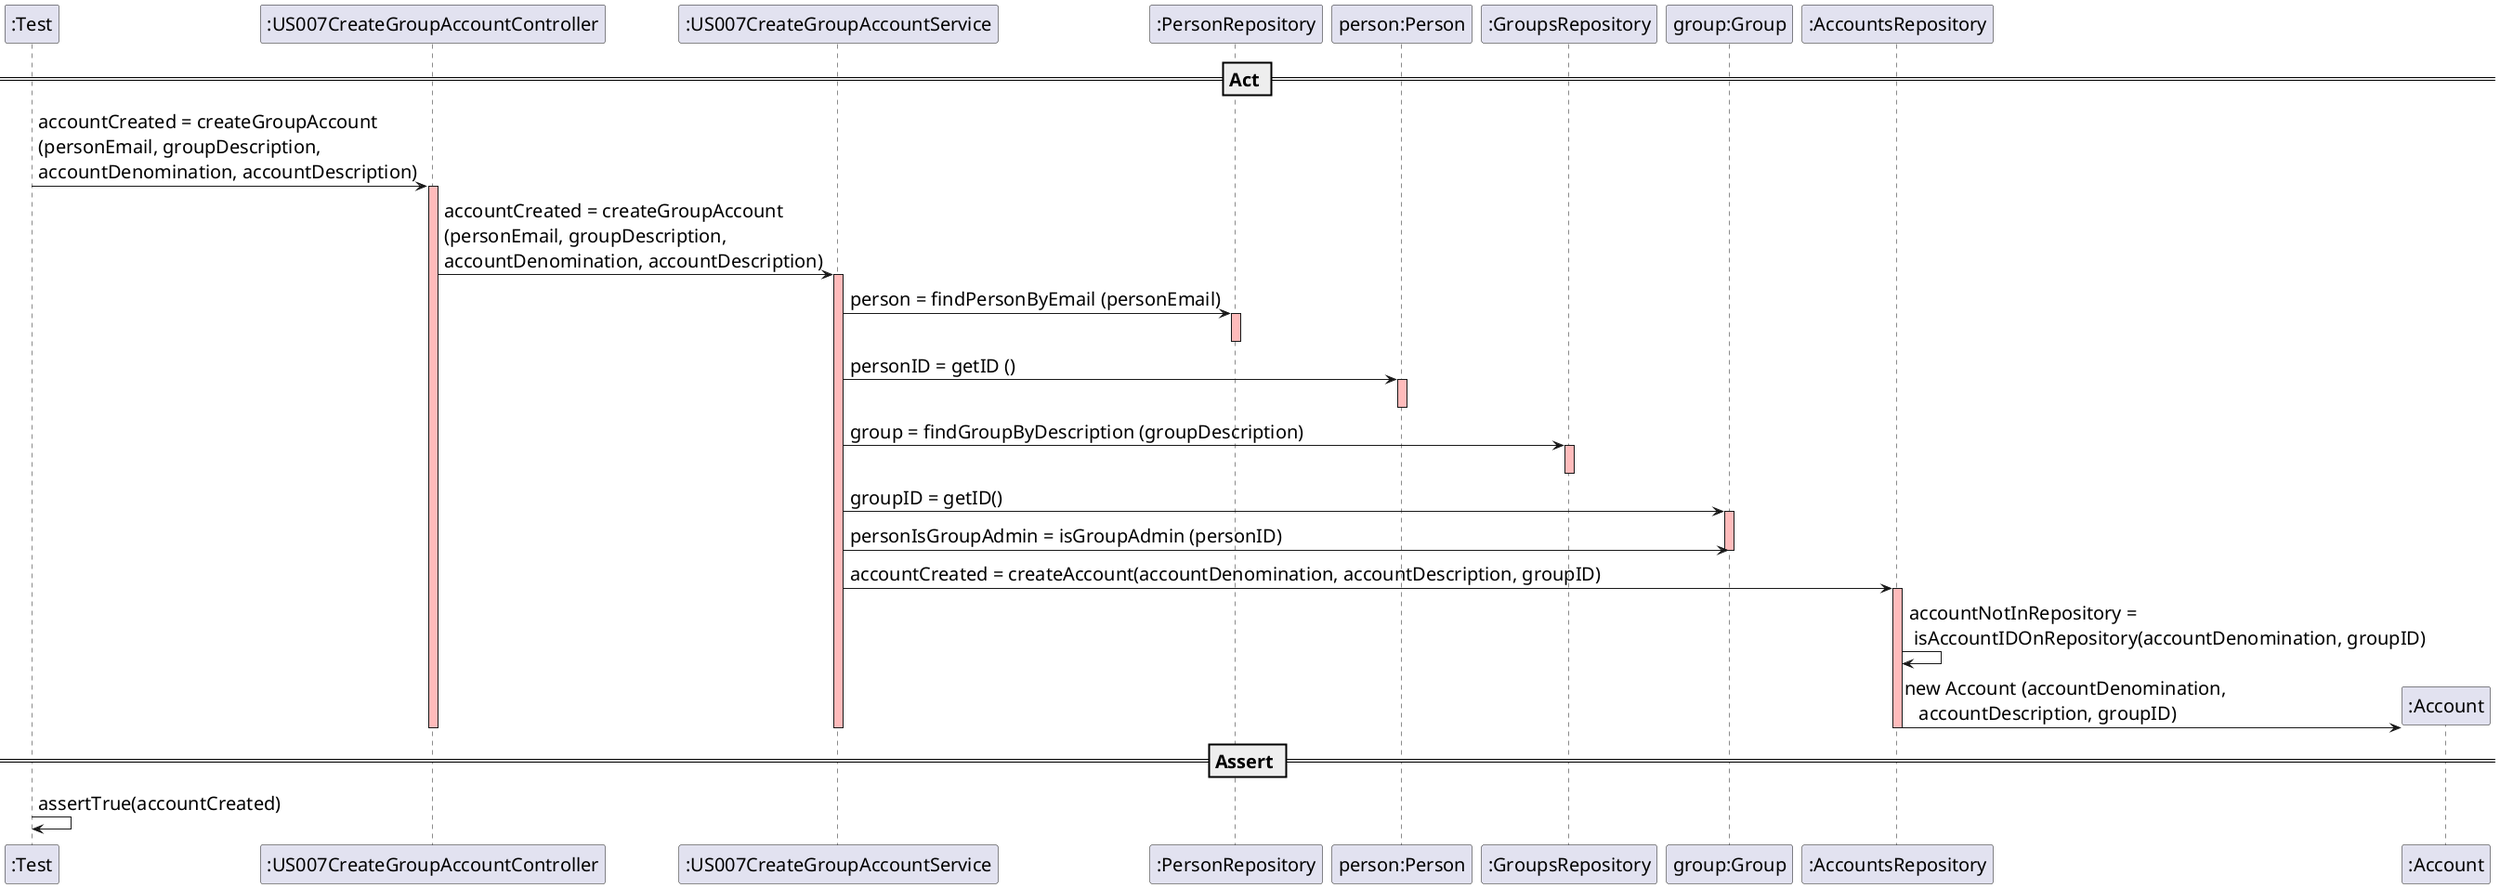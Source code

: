 @startuml
skinparam DefaultFontSize 20

participant ":Test"
participant ":US007CreateGroupAccountController"
participant ":US007CreateGroupAccountService"
participant ":PersonRepository"
participant "person:Person"
participant ":GroupsRepository"
participant "group:Group"
participant ":AccountsRepository"
participant ":Account"

== Act ==

":Test" -> ":US007CreateGroupAccountController" : accountCreated = createGroupAccount\n(personEmail, groupDescription, \naccountDenomination, accountDescription)
activate ":US007CreateGroupAccountController"  #FFBBBB

":US007CreateGroupAccountController" -> ":US007CreateGroupAccountService" : accountCreated = createGroupAccount\n(personEmail, groupDescription, \naccountDenomination, accountDescription)
activate ":US007CreateGroupAccountService"  #FFBBBB

":US007CreateGroupAccountService" -> ":PersonRepository" : person = findPersonByEmail (personEmail)
activate ":PersonRepository"  #FFBBBB
deactivate ":PersonRepository"  #FFBBBB

":US007CreateGroupAccountService" -> "person:Person" : personID = getID ()
activate "person:Person"  #FFBBBB
deactivate "person:Person"  #FFBBBB

":US007CreateGroupAccountService" -> ":GroupsRepository" : group = findGroupByDescription (groupDescription)
activate ":GroupsRepository"  #FFBBBB
deactivate ":GroupsRepository"  #FFBBBB

":US007CreateGroupAccountService" -> "group:Group" : groupID = getID()
activate "group:Group" #FFBBBB
":US007CreateGroupAccountService" -> "group:Group" : personIsGroupAdmin = isGroupAdmin (personID)
deactivate "group:Group" #FFBBBB



":US007CreateGroupAccountService" -> ":AccountsRepository" : accountCreated = createAccount(accountDenomination, accountDescription, groupID)
activate ":AccountsRepository" #FFBBBB

":AccountsRepository" -> ":AccountsRepository" : accountNotInRepository = \n isAccountIDOnRepository(accountDenomination, groupID)


create ":Account"
":AccountsRepository" -> ":Account" : new Account (accountDenomination, \n   accountDescription, groupID)

deactivate ":AccountsRepository" #FFBBBB
deactivate "group:Group" #FFBBBB
deactivate ":PersonRepository" #FFBBBB
deactivate ":GroupsRepository" #FFBBBB
deactivate ":US007CreateGroupAccountService"  #FFBBBB
deactivate ":US007CreateGroupAccountController" #FFBBBB

== Assert ==

":Test" -> ":Test" : assertTrue(accountCreated)

@enduml